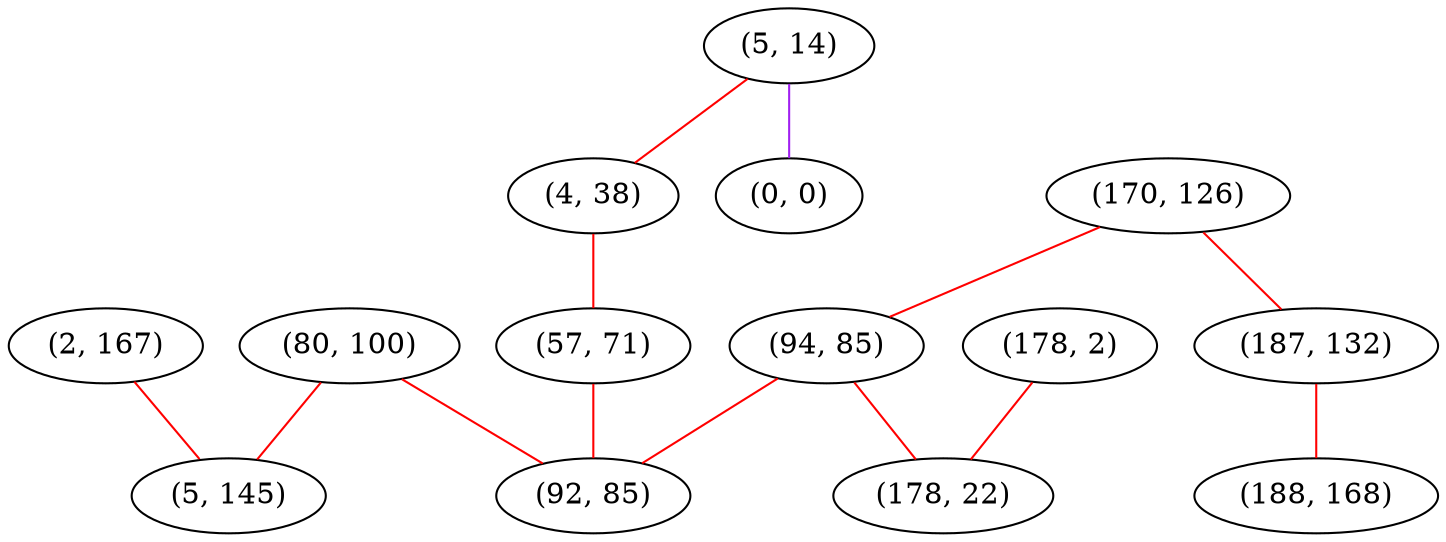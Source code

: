 graph "" {
"(2, 167)";
"(5, 14)";
"(170, 126)";
"(4, 38)";
"(94, 85)";
"(80, 100)";
"(5, 145)";
"(178, 2)";
"(0, 0)";
"(57, 71)";
"(92, 85)";
"(178, 22)";
"(187, 132)";
"(188, 168)";
"(2, 167)" -- "(5, 145)"  [color=red, key=0, weight=1];
"(5, 14)" -- "(0, 0)"  [color=purple, key=0, weight=4];
"(5, 14)" -- "(4, 38)"  [color=red, key=0, weight=1];
"(170, 126)" -- "(187, 132)"  [color=red, key=0, weight=1];
"(170, 126)" -- "(94, 85)"  [color=red, key=0, weight=1];
"(4, 38)" -- "(57, 71)"  [color=red, key=0, weight=1];
"(94, 85)" -- "(92, 85)"  [color=red, key=0, weight=1];
"(94, 85)" -- "(178, 22)"  [color=red, key=0, weight=1];
"(80, 100)" -- "(92, 85)"  [color=red, key=0, weight=1];
"(80, 100)" -- "(5, 145)"  [color=red, key=0, weight=1];
"(178, 2)" -- "(178, 22)"  [color=red, key=0, weight=1];
"(57, 71)" -- "(92, 85)"  [color=red, key=0, weight=1];
"(187, 132)" -- "(188, 168)"  [color=red, key=0, weight=1];
}
